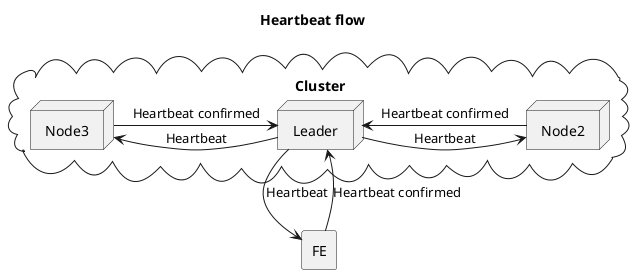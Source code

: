 @startuml Heartbeat
title Heartbeat flow

agent "FE" as frontend

cloud "Cluster" as cluster {
    node "Leader" as leader
    node "Node2" as node2
    node "Node3" as node3
}

leader -> node2 : "Heartbeat"
node2 -> leader : "Heartbeat confirmed"

leader -> node3 : "Heartbeat"
node3 -> leader : "Heartbeat confirmed"

leader --> frontend : "Heartbeat"
frontend --> leader : "Heartbeat confirmed"
@enduml

@startuml Request
title Request flow (put)

actor Client as client

participant "FE" as frontend
participant "Leader" as leader
participant "Node2" as node2
participant "Node3" as node3

activate client
    client -> frontend : "Put(key, value)"
    activate frontend
        frontend -> leader : "Put(key, value)"
        activate leader
            activate node2
                leader -> node2 : "Put(key, value)"
                node2 -> node2 : "Save(key, value)"
                node2 -> leader : "PutResponse(success)"
            deactivate node2
            activate node3
                leader -> node3 : "Put(key, value)"
                node3 -> node3 : "Save(key, value)"
                node3 -> leader : "PutResponse(success)"
            deactivate node3

            leader -> leader : "Save(key, value)"
            leader -> frontend : "PutResponse(success)"
        deactivate leader

        frontend -> client : "PutResponse(success)"
    deactivate frontend
deactivate client

@enduml

@startuml Election
title Election flow

participant "FE (processId=-99999)" as frontend
participant "Node1 (processId=1)" as node1
participant "Node2 (processId=2)" as node2

participant "Leader (processId=3)" as leader
leader -> leader : "Crash"

activate node1
    node1 -> node1 : "CheckHeartbeat()"
    node1 -> node1 : "BeginElection()"
    node1 -> node2 : "Election(1)"

    activate node2
        node2 -> node1 : "ElectionResponse()"
        node2 -> leader : "Election(2)"
        node2 -> node2 : "NoResponse()"

        node2 -> node1 : "ClaimLeader(2)"

        node1 -> node1 : "SetLeader(2)"
        node1 -> node2 : "ClaimLeaderResponse()"
        deactivate node1

        activate frontend
            node2 -> frontend : "ClaimLeader(2)"
            frontend -> frontend : "SetLeader(2)"
            frontend -> node2 : "ClaimLeaderResponse()"
        deactivate frontend

        node2 ->leader : "ClaimLeader(2)"

        node2 -> node2 : "SetLeader(2)"
@enduml